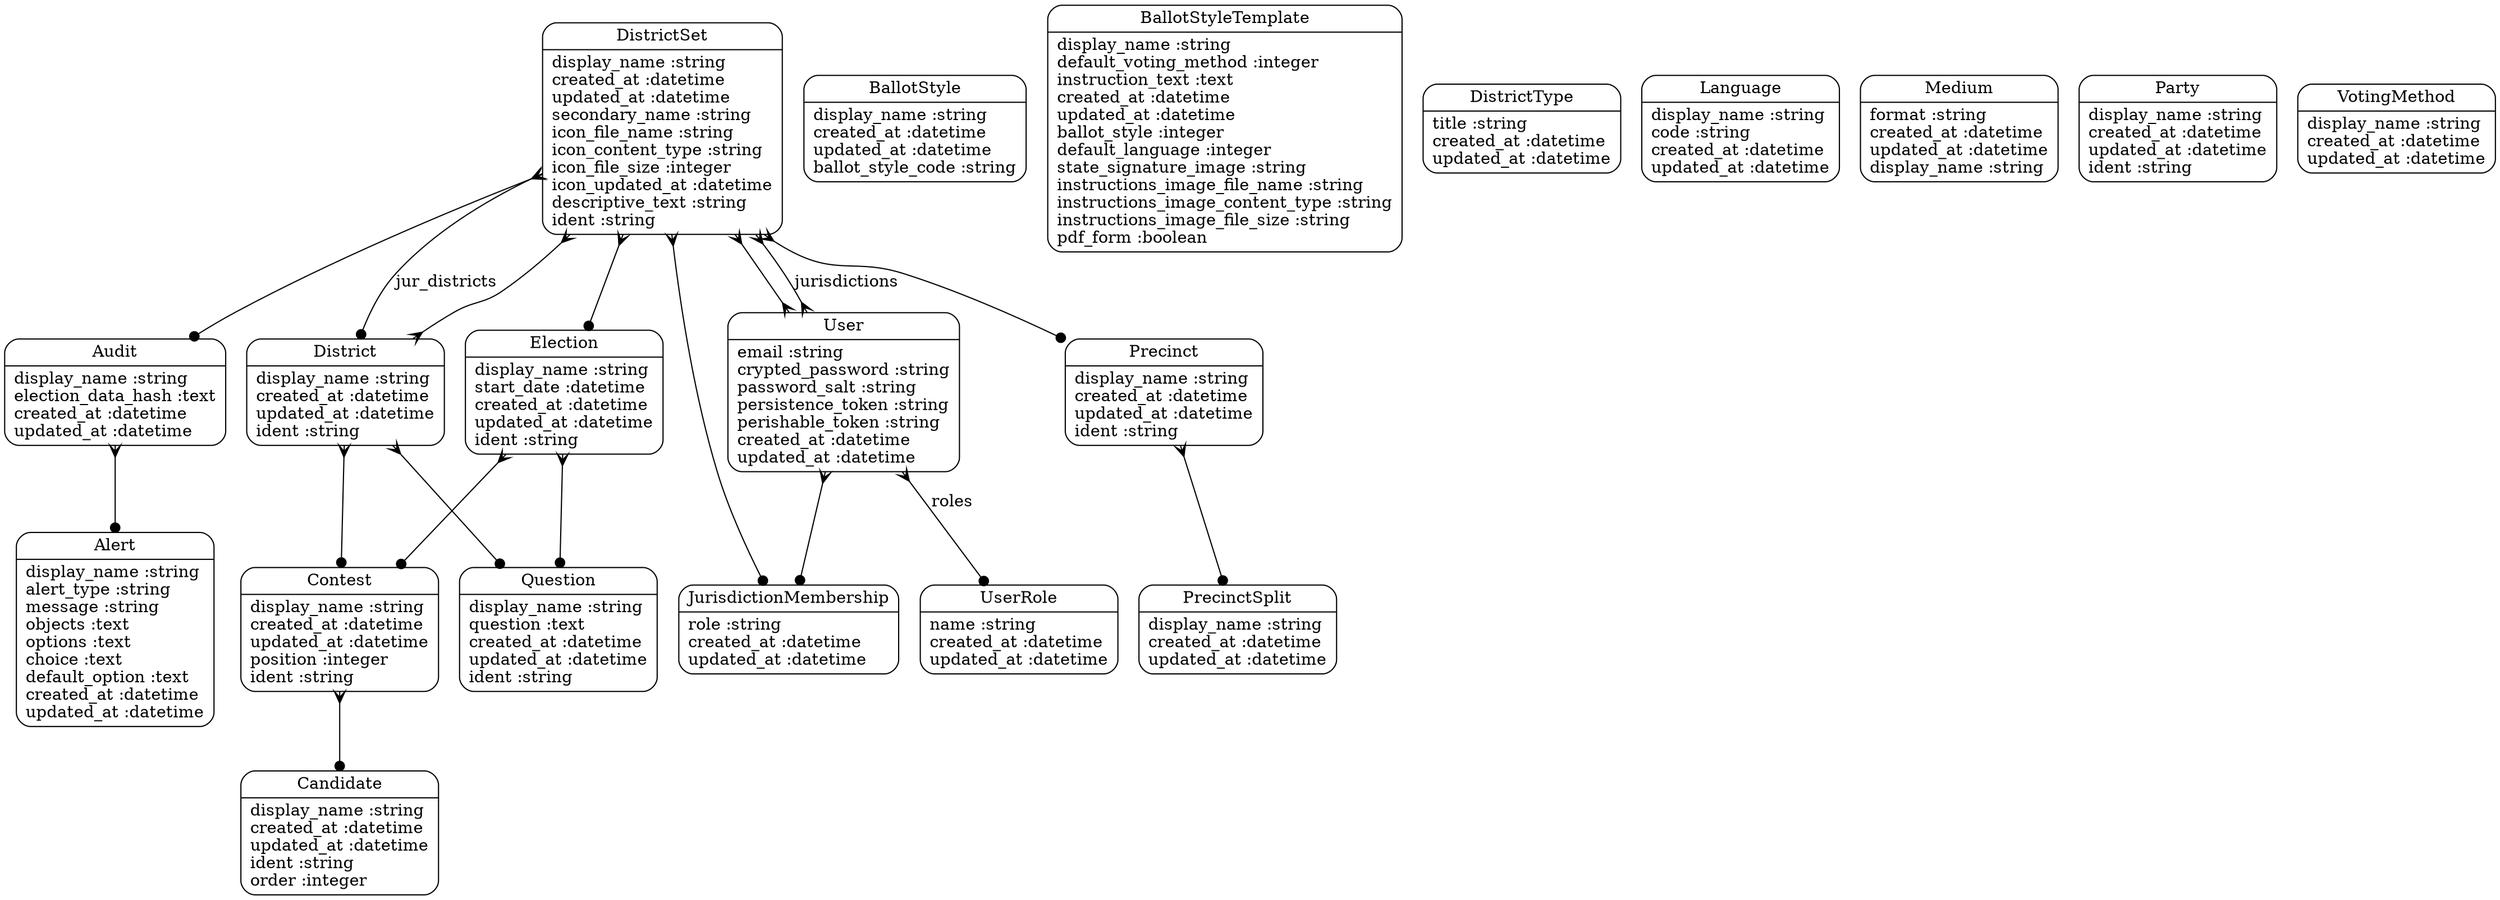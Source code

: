 digraph models_diagram {
	graph[overlap=false, splines=true]
	"Alert" [shape=Mrecord, label="{Alert|display_name :string\lalert_type :string\lmessage :string\lobjects :text\loptions :text\lchoice :text\ldefault_option :text\lcreated_at :datetime\lupdated_at :datetime\l}"]
	"Audit" [shape=Mrecord, label="{Audit|display_name :string\lelection_data_hash :text\lcreated_at :datetime\lupdated_at :datetime\l}"]
	"BallotStyle" [shape=Mrecord, label="{BallotStyle|display_name :string\lcreated_at :datetime\lupdated_at :datetime\lballot_style_code :string\l}"]
	"BallotStyleTemplate" [shape=Mrecord, label="{BallotStyleTemplate|display_name :string\ldefault_voting_method :integer\linstruction_text :text\lcreated_at :datetime\lupdated_at :datetime\lballot_style :integer\ldefault_language :integer\lstate_signature_image :string\linstructions_image_file_name :string\linstructions_image_content_type :string\linstructions_image_file_size :string\lpdf_form :boolean\l}"]
	"Candidate" [shape=Mrecord, label="{Candidate|display_name :string\lcreated_at :datetime\lupdated_at :datetime\lident :string\lorder :integer\l}"]
	"Contest" [shape=Mrecord, label="{Contest|display_name :string\lcreated_at :datetime\lupdated_at :datetime\lposition :integer\lident :string\l}"]
	"District" [shape=Mrecord, label="{District|display_name :string\lcreated_at :datetime\lupdated_at :datetime\lident :string\l}"]
	"DistrictSet" [shape=Mrecord, label="{DistrictSet|display_name :string\lcreated_at :datetime\lupdated_at :datetime\lsecondary_name :string\licon_file_name :string\licon_content_type :string\licon_file_size :integer\licon_updated_at :datetime\ldescriptive_text :string\lident :string\l}"]
	"DistrictType" [shape=Mrecord, label="{DistrictType|title :string\lcreated_at :datetime\lupdated_at :datetime\l}"]
	"Election" [shape=Mrecord, label="{Election|display_name :string\lstart_date :datetime\lcreated_at :datetime\lupdated_at :datetime\lident :string\l}"]
	"JurisdictionMembership" [shape=Mrecord, label="{JurisdictionMembership|role :string\lcreated_at :datetime\lupdated_at :datetime\l}"]
	"Language" [shape=Mrecord, label="{Language|display_name :string\lcode :string\lcreated_at :datetime\lupdated_at :datetime\l}"]
	"Medium" [shape=Mrecord, label="{Medium|format :string\lcreated_at :datetime\lupdated_at :datetime\ldisplay_name :string\l}"]
	"Party" [shape=Mrecord, label="{Party|display_name :string\lcreated_at :datetime\lupdated_at :datetime\lident :string\l}"]
	"Precinct" [shape=Mrecord, label="{Precinct|display_name :string\lcreated_at :datetime\lupdated_at :datetime\lident :string\l}"]
	"PrecinctSplit" [shape=Mrecord, label="{PrecinctSplit|display_name :string\lcreated_at :datetime\lupdated_at :datetime\l}"]
	"Question" [shape=Mrecord, label="{Question|display_name :string\lquestion :text\lcreated_at :datetime\lupdated_at :datetime\lident :string\l}"]
	"User" [shape=Mrecord, label="{User|email :string\lcrypted_password :string\lpassword_salt :string\lpersistence_token :string\lperishable_token :string\lcreated_at :datetime\lupdated_at :datetime\l}"]
	"UserRole" [shape=Mrecord, label="{UserRole|name :string\lcreated_at :datetime\lupdated_at :datetime\l}"]
	"VotingMethod" [shape=Mrecord, label="{VotingMethod|display_name :string\lcreated_at :datetime\lupdated_at :datetime\l}"]
	"Audit" -> "Alert" [arrowtail=crow, arrowhead=dot, dir=both]
	"Contest" -> "Candidate" [arrowtail=crow, arrowhead=dot, dir=both]
	"District" -> "Contest" [arrowtail=crow, arrowhead=dot, dir=both]
	"District" -> "Question" [arrowtail=crow, arrowhead=dot, dir=both]
	"District" -> "DistrictSet" [arrowtail=crow, arrowhead=crow, dir=both]
	"DistrictSet" -> "User" [arrowtail=crow, arrowhead=crow, dir=both]
	"DistrictSet" -> "District" [label="jur_districts", arrowtail=crow, arrowhead=dot, dir=both]
	"DistrictSet" -> "Election" [arrowtail=crow, arrowhead=dot, dir=both]
	"DistrictSet" -> "Audit" [arrowtail=crow, arrowhead=dot, dir=both]
	"DistrictSet" -> "Precinct" [arrowtail=crow, arrowhead=dot, dir=both]
	"DistrictSet" -> "JurisdictionMembership" [arrowtail=crow, arrowhead=dot, dir=both]
	"Election" -> "Contest" [arrowtail=crow, arrowhead=dot, dir=both]
	"Election" -> "Question" [arrowtail=crow, arrowhead=dot, dir=both]
	"Precinct" -> "PrecinctSplit" [arrowtail=crow, arrowhead=dot, dir=both]
	"User" -> "UserRole" [label="roles", arrowtail=crow, arrowhead=dot, dir=both]
	"User" -> "DistrictSet" [label="jurisdictions", arrowtail=crow, arrowhead=crow, dir=both]
	"User" -> "JurisdictionMembership" [arrowtail=crow, arrowhead=dot, dir=both]
}
